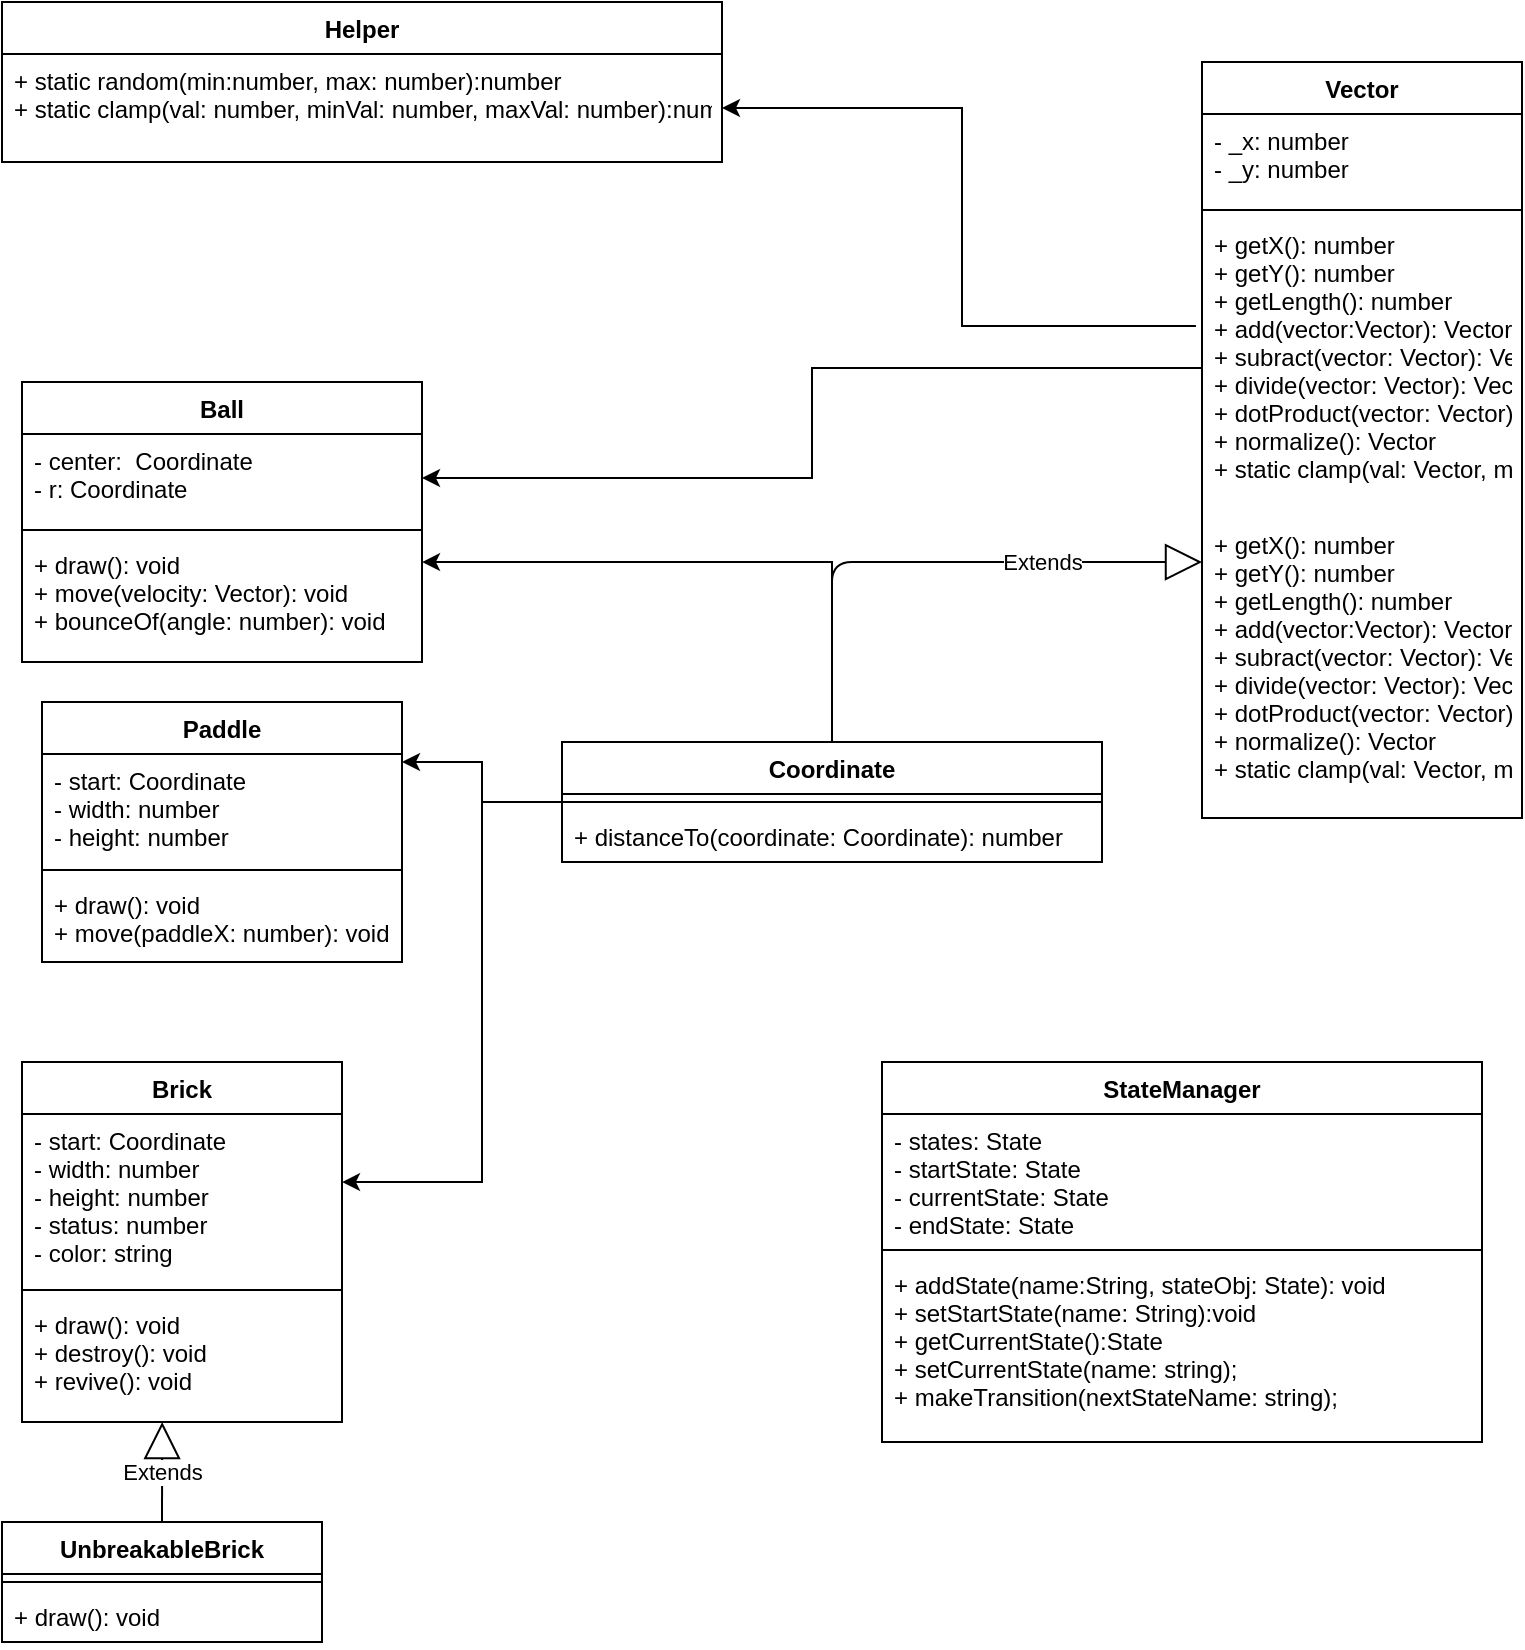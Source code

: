 <mxfile version="13.8.0" type="github">
  <diagram id="gyu7PIfWED42C97aA38n" name="Page-1">
    <mxGraphModel dx="1102" dy="614" grid="1" gridSize="10" guides="1" tooltips="1" connect="1" arrows="1" fold="1" page="1" pageScale="1" pageWidth="850" pageHeight="1100" math="0" shadow="0">
      <root>
        <mxCell id="0" />
        <mxCell id="1" parent="0" />
        <mxCell id="B50QknAb1ErdBAEzVSM9-5" style="edgeStyle=orthogonalEdgeStyle;rounded=0;orthogonalLoop=1;jettySize=auto;html=1;entryX=1;entryY=0.5;entryDx=0;entryDy=0;exitX=-0.019;exitY=0.36;exitDx=0;exitDy=0;exitPerimeter=0;" edge="1" parent="1" source="B50QknAb1ErdBAEzVSM9-15" target="NWausTfhO_dYRyZyYpLQ-4">
          <mxGeometry relative="1" as="geometry" />
        </mxCell>
        <mxCell id="NWausTfhO_dYRyZyYpLQ-5" value="StateManager" style="swimlane;fontStyle=1;align=center;verticalAlign=top;childLayout=stackLayout;horizontal=1;startSize=26;horizontalStack=0;resizeParent=1;resizeParentMax=0;resizeLast=0;collapsible=1;marginBottom=0;" parent="1" vertex="1">
          <mxGeometry x="480" y="570" width="300" height="190" as="geometry" />
        </mxCell>
        <mxCell id="NWausTfhO_dYRyZyYpLQ-6" value="- states: State&#xa;- startState: State&#xa;- currentState: State&#xa;- endState: State" style="text;strokeColor=none;fillColor=none;align=left;verticalAlign=top;spacingLeft=4;spacingRight=4;overflow=hidden;rotatable=0;points=[[0,0.5],[1,0.5]];portConstraint=eastwest;" parent="NWausTfhO_dYRyZyYpLQ-5" vertex="1">
          <mxGeometry y="26" width="300" height="64" as="geometry" />
        </mxCell>
        <mxCell id="NWausTfhO_dYRyZyYpLQ-7" value="" style="line;strokeWidth=1;fillColor=none;align=left;verticalAlign=middle;spacingTop=-1;spacingLeft=3;spacingRight=3;rotatable=0;labelPosition=right;points=[];portConstraint=eastwest;" parent="NWausTfhO_dYRyZyYpLQ-5" vertex="1">
          <mxGeometry y="90" width="300" height="8" as="geometry" />
        </mxCell>
        <mxCell id="NWausTfhO_dYRyZyYpLQ-8" value="+ addState(name:String, stateObj: State): void&#xa;+ setStartState(name: String):void&#xa;+ getCurrentState():State&#xa;+ setCurrentState(name: string);&#xa;+ makeTransition(nextStateName: string);" style="text;strokeColor=none;fillColor=none;align=left;verticalAlign=top;spacingLeft=4;spacingRight=4;overflow=hidden;rotatable=0;points=[[0,0.5],[1,0.5]];portConstraint=eastwest;" parent="NWausTfhO_dYRyZyYpLQ-5" vertex="1">
          <mxGeometry y="98" width="300" height="92" as="geometry" />
        </mxCell>
        <mxCell id="B50QknAb1ErdBAEzVSM9-11" value="Ball" style="swimlane;fontStyle=1;align=center;verticalAlign=top;childLayout=stackLayout;horizontal=1;startSize=26;horizontalStack=0;resizeParent=1;resizeParentMax=0;resizeLast=0;collapsible=1;marginBottom=0;" vertex="1" parent="1">
          <mxGeometry x="50" y="230" width="200" height="140" as="geometry" />
        </mxCell>
        <mxCell id="B50QknAb1ErdBAEzVSM9-12" value="- center:  Coordinate&#xa;- r: Coordinate" style="text;strokeColor=none;fillColor=none;align=left;verticalAlign=top;spacingLeft=4;spacingRight=4;overflow=hidden;rotatable=0;points=[[0,0.5],[1,0.5]];portConstraint=eastwest;" vertex="1" parent="B50QknAb1ErdBAEzVSM9-11">
          <mxGeometry y="26" width="200" height="44" as="geometry" />
        </mxCell>
        <mxCell id="B50QknAb1ErdBAEzVSM9-13" value="" style="line;strokeWidth=1;fillColor=none;align=left;verticalAlign=middle;spacingTop=-1;spacingLeft=3;spacingRight=3;rotatable=0;labelPosition=right;points=[];portConstraint=eastwest;" vertex="1" parent="B50QknAb1ErdBAEzVSM9-11">
          <mxGeometry y="70" width="200" height="8" as="geometry" />
        </mxCell>
        <mxCell id="B50QknAb1ErdBAEzVSM9-14" value="+ draw(): void&#xa;+ move(velocity: Vector): void&#xa;+ bounceOf(angle: number): void" style="text;strokeColor=none;fillColor=none;align=left;verticalAlign=top;spacingLeft=4;spacingRight=4;overflow=hidden;rotatable=0;points=[[0,0.5],[1,0.5]];portConstraint=eastwest;" vertex="1" parent="B50QknAb1ErdBAEzVSM9-11">
          <mxGeometry y="78" width="200" height="62" as="geometry" />
        </mxCell>
        <mxCell id="B50QknAb1ErdBAEzVSM9-16" style="edgeStyle=orthogonalEdgeStyle;rounded=0;orthogonalLoop=1;jettySize=auto;html=1;" edge="1" parent="1" source="B50QknAb1ErdBAEzVSM9-15" target="B50QknAb1ErdBAEzVSM9-12">
          <mxGeometry relative="1" as="geometry" />
        </mxCell>
        <mxCell id="B50QknAb1ErdBAEzVSM9-17" style="edgeStyle=orthogonalEdgeStyle;rounded=0;orthogonalLoop=1;jettySize=auto;html=1;entryX=1;entryY=0.194;entryDx=0;entryDy=0;entryPerimeter=0;" edge="1" parent="1" source="B50QknAb1ErdBAEzVSM9-6" target="B50QknAb1ErdBAEzVSM9-14">
          <mxGeometry relative="1" as="geometry" />
        </mxCell>
        <mxCell id="B50QknAb1ErdBAEzVSM9-1" value="Vector" style="swimlane;fontStyle=1;align=center;verticalAlign=top;childLayout=stackLayout;horizontal=1;startSize=26;horizontalStack=0;resizeParent=1;resizeParentMax=0;resizeLast=0;collapsible=1;marginBottom=0;" vertex="1" parent="1">
          <mxGeometry x="640" y="70" width="160" height="378" as="geometry">
            <mxRectangle x="520" y="70" width="70" height="26" as="alternateBounds" />
          </mxGeometry>
        </mxCell>
        <mxCell id="B50QknAb1ErdBAEzVSM9-2" value="- _x: number&#xa;- _y: number" style="text;strokeColor=none;fillColor=none;align=left;verticalAlign=top;spacingLeft=4;spacingRight=4;overflow=hidden;rotatable=0;points=[[0,0.5],[1,0.5]];portConstraint=eastwest;" vertex="1" parent="B50QknAb1ErdBAEzVSM9-1">
          <mxGeometry y="26" width="160" height="44" as="geometry" />
        </mxCell>
        <mxCell id="B50QknAb1ErdBAEzVSM9-3" value="" style="line;strokeWidth=1;fillColor=none;align=left;verticalAlign=middle;spacingTop=-1;spacingLeft=3;spacingRight=3;rotatable=0;labelPosition=right;points=[];portConstraint=eastwest;" vertex="1" parent="B50QknAb1ErdBAEzVSM9-1">
          <mxGeometry y="70" width="160" height="8" as="geometry" />
        </mxCell>
        <mxCell id="B50QknAb1ErdBAEzVSM9-15" value="+ getX(): number&#xa;+ getY(): number&#xa;+ getLength(): number&#xa;+ add(vector:Vector): Vector&#xa;+ subract(vector: Vector): Vector&#xa;+ divide(vector: Vector): Vector&#xa;+ dotProduct(vector: Vector): Vector&#xa;+ normalize(): Vector&#xa;+ static clamp(val: Vector, min: Vector, max: Vector): Vector" style="text;strokeColor=none;fillColor=none;align=left;verticalAlign=top;spacingLeft=4;spacingRight=4;overflow=hidden;rotatable=0;points=[[0,0.5],[1,0.5]];portConstraint=eastwest;fontStyle=0" vertex="1" parent="B50QknAb1ErdBAEzVSM9-1">
          <mxGeometry y="78" width="160" height="150" as="geometry" />
        </mxCell>
        <mxCell id="B50QknAb1ErdBAEzVSM9-4" value="+ getX(): number&#xa;+ getY(): number&#xa;+ getLength(): number&#xa;+ add(vector:Vector): Vector&#xa;+ subract(vector: Vector): Vector&#xa;+ divide(vector: Vector): Vector&#xa;+ dotProduct(vector: Vector): Vector&#xa;+ normalize(): Vector&#xa;+ static clamp(val: Vector, min: Vector, max: Vector): Vector" style="text;strokeColor=none;fillColor=none;align=left;verticalAlign=top;spacingLeft=4;spacingRight=4;overflow=hidden;rotatable=0;points=[[0,0.5],[1,0.5]];portConstraint=eastwest;fontStyle=0" vertex="1" parent="B50QknAb1ErdBAEzVSM9-1">
          <mxGeometry y="228" width="160" height="150" as="geometry" />
        </mxCell>
        <mxCell id="B50QknAb1ErdBAEzVSM9-22" style="edgeStyle=orthogonalEdgeStyle;rounded=0;orthogonalLoop=1;jettySize=auto;html=1;entryX=1;entryY=0.074;entryDx=0;entryDy=0;entryPerimeter=0;" edge="1" parent="1" source="B50QknAb1ErdBAEzVSM9-6" target="B50QknAb1ErdBAEzVSM9-19">
          <mxGeometry relative="1" as="geometry" />
        </mxCell>
        <mxCell id="B50QknAb1ErdBAEzVSM9-18" value="Paddle" style="swimlane;fontStyle=1;align=center;verticalAlign=top;childLayout=stackLayout;horizontal=1;startSize=26;horizontalStack=0;resizeParent=1;resizeParentMax=0;resizeLast=0;collapsible=1;marginBottom=0;" vertex="1" parent="1">
          <mxGeometry x="60" y="390" width="180" height="130" as="geometry" />
        </mxCell>
        <mxCell id="B50QknAb1ErdBAEzVSM9-19" value="- start: Coordinate&#xa;- width: number&#xa;- height: number" style="text;strokeColor=none;fillColor=none;align=left;verticalAlign=top;spacingLeft=4;spacingRight=4;overflow=hidden;rotatable=0;points=[[0,0.5],[1,0.5]];portConstraint=eastwest;" vertex="1" parent="B50QknAb1ErdBAEzVSM9-18">
          <mxGeometry y="26" width="180" height="54" as="geometry" />
        </mxCell>
        <mxCell id="B50QknAb1ErdBAEzVSM9-20" value="" style="line;strokeWidth=1;fillColor=none;align=left;verticalAlign=middle;spacingTop=-1;spacingLeft=3;spacingRight=3;rotatable=0;labelPosition=right;points=[];portConstraint=eastwest;" vertex="1" parent="B50QknAb1ErdBAEzVSM9-18">
          <mxGeometry y="80" width="180" height="8" as="geometry" />
        </mxCell>
        <mxCell id="B50QknAb1ErdBAEzVSM9-21" value="+ draw(): void&#xa;+ move(paddleX: number): void" style="text;strokeColor=none;fillColor=none;align=left;verticalAlign=top;spacingLeft=4;spacingRight=4;overflow=hidden;rotatable=0;points=[[0,0.5],[1,0.5]];portConstraint=eastwest;" vertex="1" parent="B50QknAb1ErdBAEzVSM9-18">
          <mxGeometry y="88" width="180" height="42" as="geometry" />
        </mxCell>
        <mxCell id="B50QknAb1ErdBAEzVSM9-23" value="Brick" style="swimlane;fontStyle=1;align=center;verticalAlign=top;childLayout=stackLayout;horizontal=1;startSize=26;horizontalStack=0;resizeParent=1;resizeParentMax=0;resizeLast=0;collapsible=1;marginBottom=0;" vertex="1" parent="1">
          <mxGeometry x="50" y="570" width="160" height="180" as="geometry" />
        </mxCell>
        <mxCell id="B50QknAb1ErdBAEzVSM9-24" value="- start: Coordinate&#xa;- width: number&#xa;- height: number&#xa;- status: number&#xa;- color: string" style="text;strokeColor=none;fillColor=none;align=left;verticalAlign=top;spacingLeft=4;spacingRight=4;overflow=hidden;rotatable=0;points=[[0,0.5],[1,0.5]];portConstraint=eastwest;" vertex="1" parent="B50QknAb1ErdBAEzVSM9-23">
          <mxGeometry y="26" width="160" height="84" as="geometry" />
        </mxCell>
        <mxCell id="B50QknAb1ErdBAEzVSM9-25" value="" style="line;strokeWidth=1;fillColor=none;align=left;verticalAlign=middle;spacingTop=-1;spacingLeft=3;spacingRight=3;rotatable=0;labelPosition=right;points=[];portConstraint=eastwest;" vertex="1" parent="B50QknAb1ErdBAEzVSM9-23">
          <mxGeometry y="110" width="160" height="8" as="geometry" />
        </mxCell>
        <mxCell id="B50QknAb1ErdBAEzVSM9-26" value="+ draw(): void&#xa;+ destroy(): void&#xa;+ revive(): void" style="text;strokeColor=none;fillColor=none;align=left;verticalAlign=top;spacingLeft=4;spacingRight=4;overflow=hidden;rotatable=0;points=[[0,0.5],[1,0.5]];portConstraint=eastwest;" vertex="1" parent="B50QknAb1ErdBAEzVSM9-23">
          <mxGeometry y="118" width="160" height="62" as="geometry" />
        </mxCell>
        <mxCell id="NWausTfhO_dYRyZyYpLQ-1" value="Helper" style="swimlane;fontStyle=1;align=center;verticalAlign=top;childLayout=stackLayout;horizontal=1;startSize=26;horizontalStack=0;resizeParent=1;resizeParentMax=0;resizeLast=0;collapsible=1;marginBottom=0;" parent="1" vertex="1">
          <mxGeometry x="40" y="40" width="360" height="80" as="geometry">
            <mxRectangle x="40" y="70" width="70" height="26" as="alternateBounds" />
          </mxGeometry>
        </mxCell>
        <mxCell id="NWausTfhO_dYRyZyYpLQ-4" value="+ static random(min:number, max: number):number&#xa;+ static clamp(val: number, minVal: number, maxVal: number):number" style="text;strokeColor=none;fillColor=none;align=left;verticalAlign=top;spacingLeft=4;spacingRight=4;overflow=hidden;rotatable=0;points=[[0,0.5],[1,0.5]];portConstraint=eastwest;fontStyle=0" parent="NWausTfhO_dYRyZyYpLQ-1" vertex="1">
          <mxGeometry y="26" width="360" height="54" as="geometry" />
        </mxCell>
        <mxCell id="B50QknAb1ErdBAEzVSM9-6" value="Coordinate" style="swimlane;fontStyle=1;align=center;verticalAlign=top;childLayout=stackLayout;horizontal=1;startSize=26;horizontalStack=0;resizeParent=1;resizeParentMax=0;resizeLast=0;collapsible=1;marginBottom=0;" vertex="1" parent="1">
          <mxGeometry x="320" y="410" width="270" height="60" as="geometry">
            <mxRectangle x="505" y="180" width="100" height="26" as="alternateBounds" />
          </mxGeometry>
        </mxCell>
        <mxCell id="B50QknAb1ErdBAEzVSM9-8" value="" style="line;strokeWidth=1;fillColor=none;align=left;verticalAlign=middle;spacingTop=-1;spacingLeft=3;spacingRight=3;rotatable=0;labelPosition=right;points=[];portConstraint=eastwest;" vertex="1" parent="B50QknAb1ErdBAEzVSM9-6">
          <mxGeometry y="26" width="270" height="8" as="geometry" />
        </mxCell>
        <mxCell id="B50QknAb1ErdBAEzVSM9-9" value="+ distanceTo(coordinate: Coordinate): number" style="text;strokeColor=none;fillColor=none;align=left;verticalAlign=top;spacingLeft=4;spacingRight=4;overflow=hidden;rotatable=0;points=[[0,0.5],[1,0.5]];portConstraint=eastwest;" vertex="1" parent="B50QknAb1ErdBAEzVSM9-6">
          <mxGeometry y="34" width="270" height="26" as="geometry" />
        </mxCell>
        <mxCell id="B50QknAb1ErdBAEzVSM9-35" value="Extends" style="endArrow=block;endSize=16;endFill=0;html=1;entryX=0;entryY=0.147;entryDx=0;entryDy=0;entryPerimeter=0;exitX=0.5;exitY=0;exitDx=0;exitDy=0;" edge="1" parent="1" source="B50QknAb1ErdBAEzVSM9-6" target="B50QknAb1ErdBAEzVSM9-4">
          <mxGeometry x="0.418" width="160" relative="1" as="geometry">
            <mxPoint x="340" y="330" as="sourcePoint" />
            <mxPoint x="500" y="330" as="targetPoint" />
            <Array as="points">
              <mxPoint x="455" y="320" />
            </Array>
            <mxPoint as="offset" />
          </mxGeometry>
        </mxCell>
        <mxCell id="B50QknAb1ErdBAEzVSM9-36" style="edgeStyle=orthogonalEdgeStyle;rounded=0;orthogonalLoop=1;jettySize=auto;html=1;entryX=1;entryY=0.405;entryDx=0;entryDy=0;entryPerimeter=0;" edge="1" parent="1" source="B50QknAb1ErdBAEzVSM9-8" target="B50QknAb1ErdBAEzVSM9-24">
          <mxGeometry relative="1" as="geometry">
            <Array as="points">
              <mxPoint x="280" y="440" />
              <mxPoint x="280" y="630" />
            </Array>
          </mxGeometry>
        </mxCell>
        <mxCell id="B50QknAb1ErdBAEzVSM9-27" value="UnbreakableBrick" style="swimlane;fontStyle=1;align=center;verticalAlign=top;childLayout=stackLayout;horizontal=1;startSize=26;horizontalStack=0;resizeParent=1;resizeParentMax=0;resizeLast=0;collapsible=1;marginBottom=0;" vertex="1" parent="1">
          <mxGeometry x="40" y="800" width="160" height="60" as="geometry" />
        </mxCell>
        <mxCell id="B50QknAb1ErdBAEzVSM9-29" value="" style="line;strokeWidth=1;fillColor=none;align=left;verticalAlign=middle;spacingTop=-1;spacingLeft=3;spacingRight=3;rotatable=0;labelPosition=right;points=[];portConstraint=eastwest;" vertex="1" parent="B50QknAb1ErdBAEzVSM9-27">
          <mxGeometry y="26" width="160" height="8" as="geometry" />
        </mxCell>
        <mxCell id="B50QknAb1ErdBAEzVSM9-30" value="+ draw(): void" style="text;strokeColor=none;fillColor=none;align=left;verticalAlign=top;spacingLeft=4;spacingRight=4;overflow=hidden;rotatable=0;points=[[0,0.5],[1,0.5]];portConstraint=eastwest;" vertex="1" parent="B50QknAb1ErdBAEzVSM9-27">
          <mxGeometry y="34" width="160" height="26" as="geometry" />
        </mxCell>
        <mxCell id="B50QknAb1ErdBAEzVSM9-37" value="Extends" style="endArrow=block;endSize=16;endFill=0;html=1;exitX=0.5;exitY=0;exitDx=0;exitDy=0;entryX=0.438;entryY=1;entryDx=0;entryDy=0;entryPerimeter=0;" edge="1" parent="1" source="B50QknAb1ErdBAEzVSM9-27" target="B50QknAb1ErdBAEzVSM9-26">
          <mxGeometry width="160" relative="1" as="geometry">
            <mxPoint x="340" y="610" as="sourcePoint" />
            <mxPoint x="500" y="610" as="targetPoint" />
          </mxGeometry>
        </mxCell>
      </root>
    </mxGraphModel>
  </diagram>
</mxfile>

